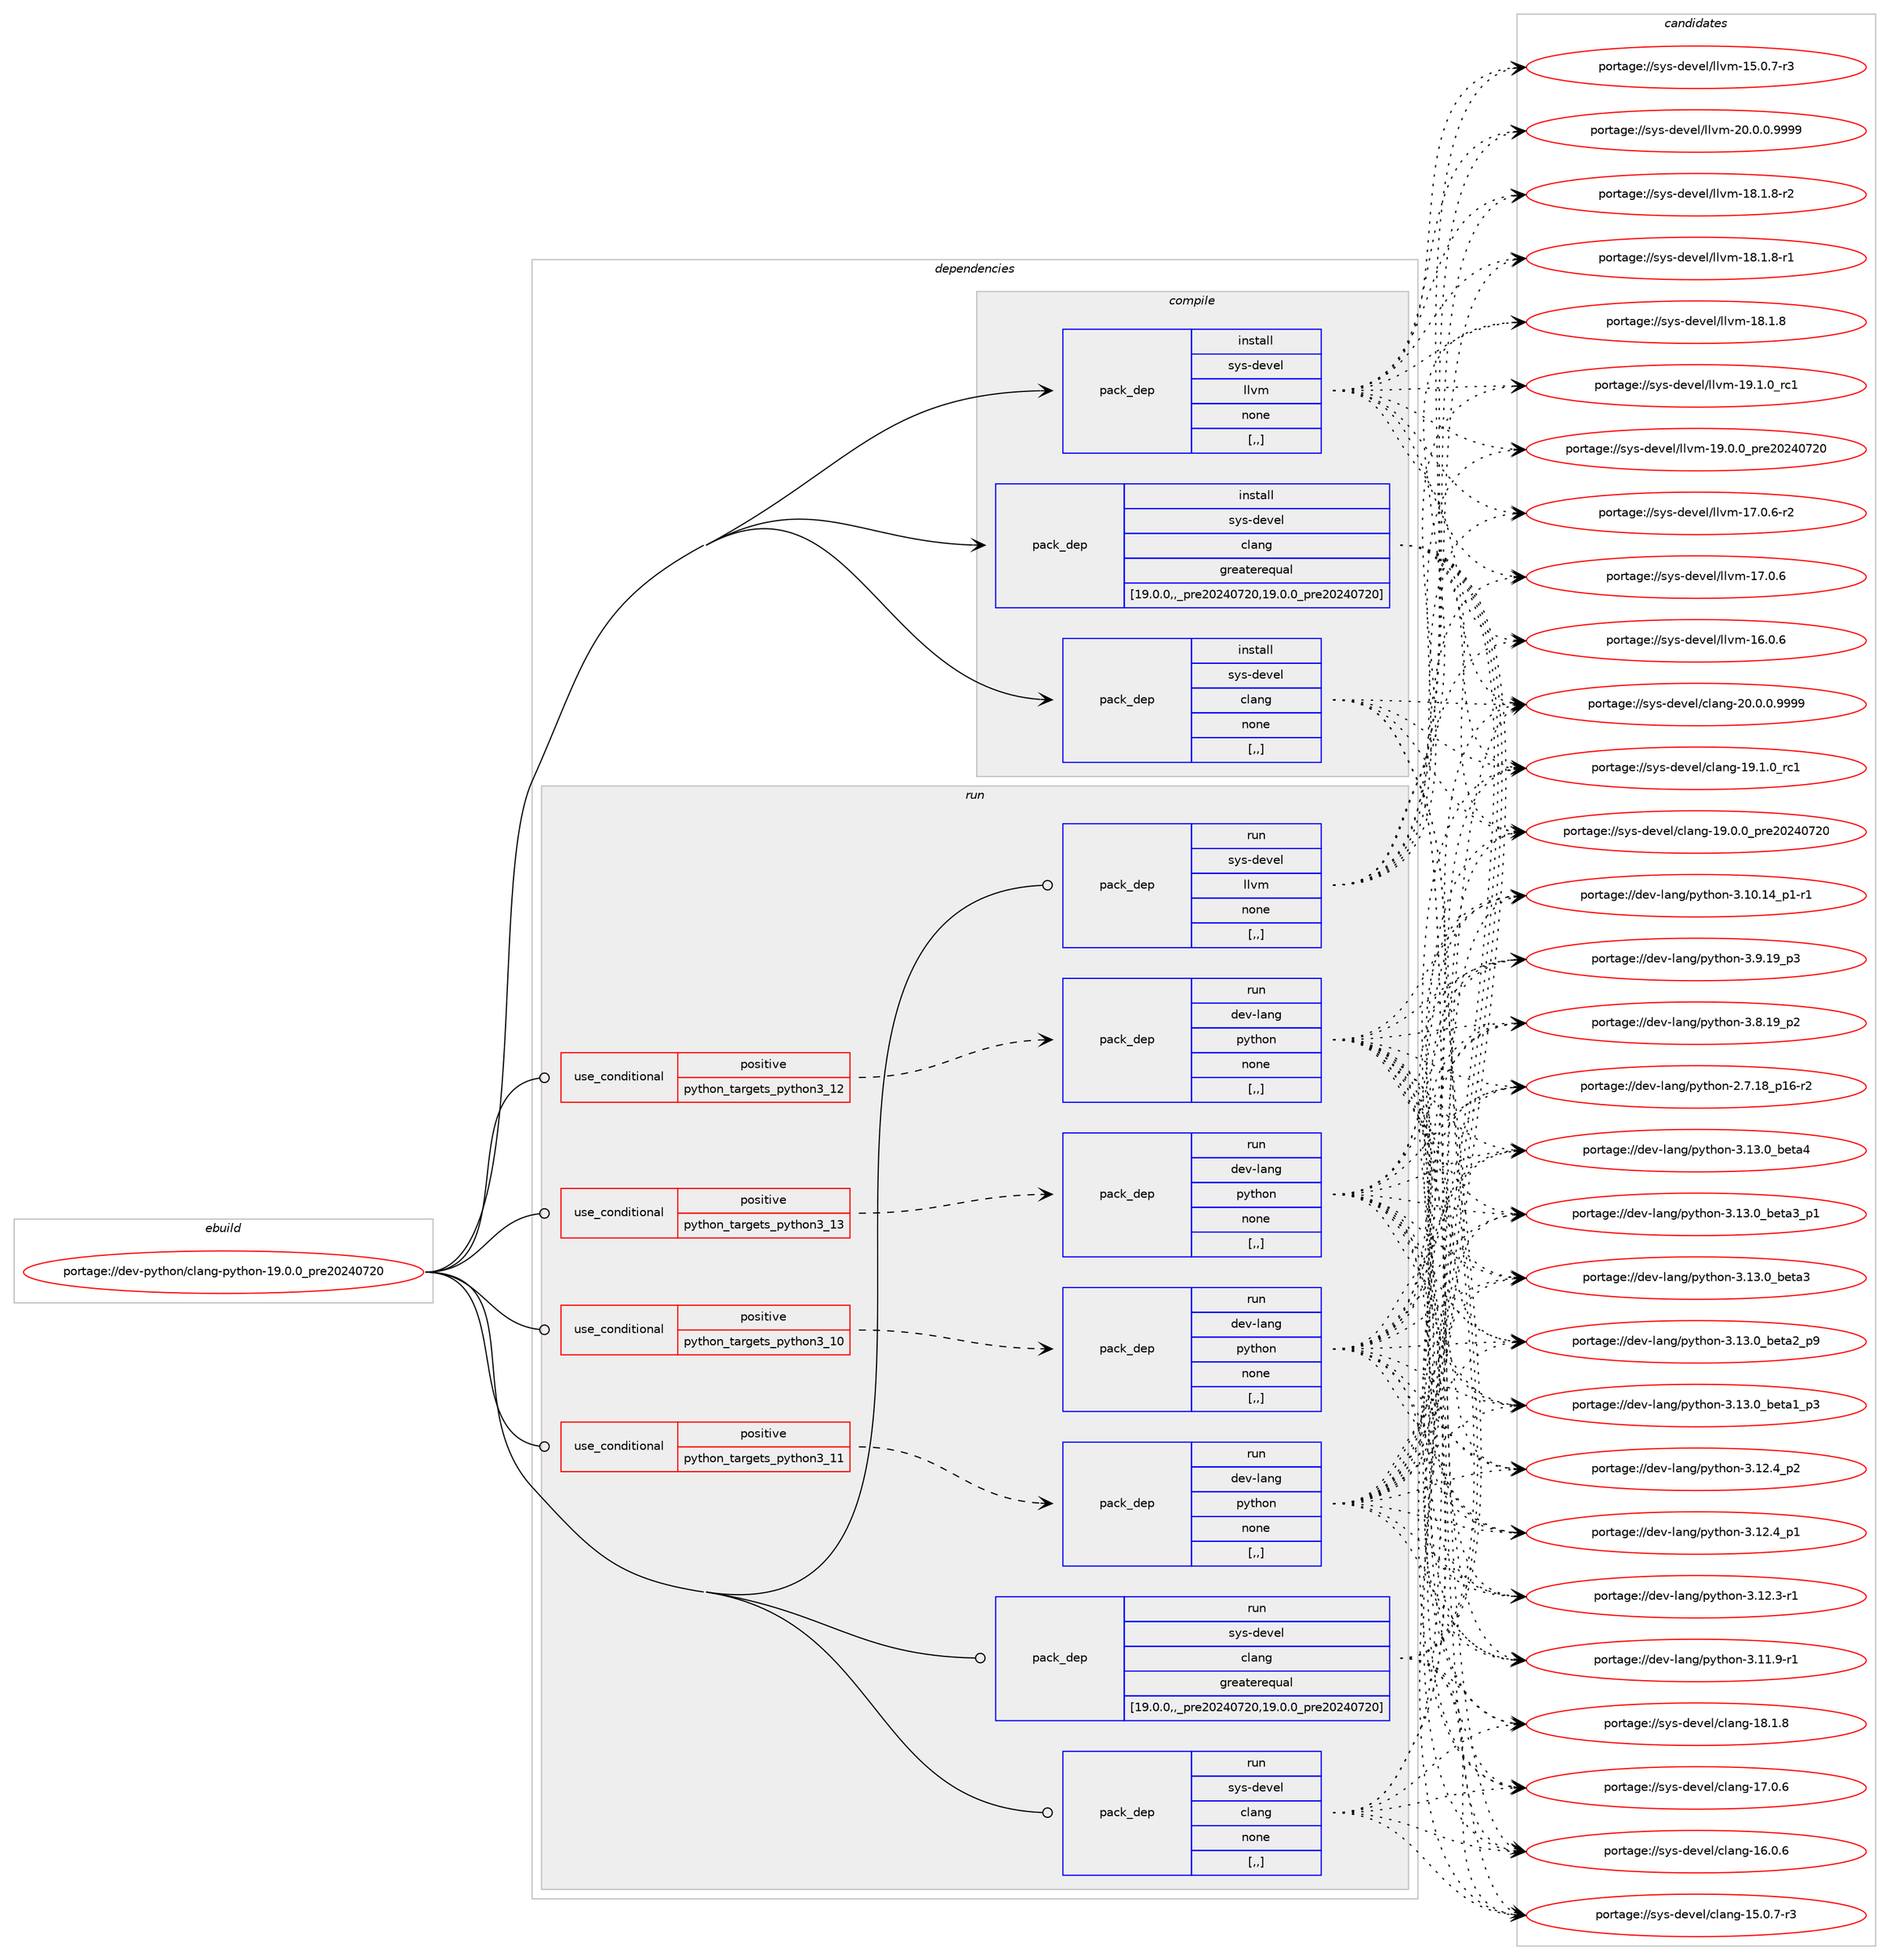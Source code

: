 digraph prolog {

# *************
# Graph options
# *************

newrank=true;
concentrate=true;
compound=true;
graph [rankdir=LR,fontname=Helvetica,fontsize=10,ranksep=1.5];#, ranksep=2.5, nodesep=0.2];
edge  [arrowhead=vee];
node  [fontname=Helvetica,fontsize=10];

# **********
# The ebuild
# **********

subgraph cluster_leftcol {
color=gray;
label=<<i>ebuild</i>>;
id [label="portage://dev-python/clang-python-19.0.0_pre20240720", color=red, width=4, href="../dev-python/clang-python-19.0.0_pre20240720.svg"];
}

# ****************
# The dependencies
# ****************

subgraph cluster_midcol {
color=gray;
label=<<i>dependencies</i>>;
subgraph cluster_compile {
fillcolor="#eeeeee";
style=filled;
label=<<i>compile</i>>;
subgraph pack111081 {
dependency144123 [label=<<TABLE BORDER="0" CELLBORDER="1" CELLSPACING="0" CELLPADDING="4" WIDTH="220"><TR><TD ROWSPAN="6" CELLPADDING="30">pack_dep</TD></TR><TR><TD WIDTH="110">install</TD></TR><TR><TD>sys-devel</TD></TR><TR><TD>clang</TD></TR><TR><TD>greaterequal</TD></TR><TR><TD>[19.0.0,,_pre20240720,19.0.0_pre20240720]</TD></TR></TABLE>>, shape=none, color=blue];
}
id:e -> dependency144123:w [weight=20,style="solid",arrowhead="vee"];
subgraph pack111082 {
dependency144124 [label=<<TABLE BORDER="0" CELLBORDER="1" CELLSPACING="0" CELLPADDING="4" WIDTH="220"><TR><TD ROWSPAN="6" CELLPADDING="30">pack_dep</TD></TR><TR><TD WIDTH="110">install</TD></TR><TR><TD>sys-devel</TD></TR><TR><TD>clang</TD></TR><TR><TD>none</TD></TR><TR><TD>[,,]</TD></TR></TABLE>>, shape=none, color=blue];
}
id:e -> dependency144124:w [weight=20,style="solid",arrowhead="vee"];
subgraph pack111083 {
dependency144125 [label=<<TABLE BORDER="0" CELLBORDER="1" CELLSPACING="0" CELLPADDING="4" WIDTH="220"><TR><TD ROWSPAN="6" CELLPADDING="30">pack_dep</TD></TR><TR><TD WIDTH="110">install</TD></TR><TR><TD>sys-devel</TD></TR><TR><TD>llvm</TD></TR><TR><TD>none</TD></TR><TR><TD>[,,]</TD></TR></TABLE>>, shape=none, color=blue];
}
id:e -> dependency144125:w [weight=20,style="solid",arrowhead="vee"];
}
subgraph cluster_compileandrun {
fillcolor="#eeeeee";
style=filled;
label=<<i>compile and run</i>>;
}
subgraph cluster_run {
fillcolor="#eeeeee";
style=filled;
label=<<i>run</i>>;
subgraph cond31794 {
dependency144126 [label=<<TABLE BORDER="0" CELLBORDER="1" CELLSPACING="0" CELLPADDING="4"><TR><TD ROWSPAN="3" CELLPADDING="10">use_conditional</TD></TR><TR><TD>positive</TD></TR><TR><TD>python_targets_python3_10</TD></TR></TABLE>>, shape=none, color=red];
subgraph pack111084 {
dependency144127 [label=<<TABLE BORDER="0" CELLBORDER="1" CELLSPACING="0" CELLPADDING="4" WIDTH="220"><TR><TD ROWSPAN="6" CELLPADDING="30">pack_dep</TD></TR><TR><TD WIDTH="110">run</TD></TR><TR><TD>dev-lang</TD></TR><TR><TD>python</TD></TR><TR><TD>none</TD></TR><TR><TD>[,,]</TD></TR></TABLE>>, shape=none, color=blue];
}
dependency144126:e -> dependency144127:w [weight=20,style="dashed",arrowhead="vee"];
}
id:e -> dependency144126:w [weight=20,style="solid",arrowhead="odot"];
subgraph cond31795 {
dependency144128 [label=<<TABLE BORDER="0" CELLBORDER="1" CELLSPACING="0" CELLPADDING="4"><TR><TD ROWSPAN="3" CELLPADDING="10">use_conditional</TD></TR><TR><TD>positive</TD></TR><TR><TD>python_targets_python3_11</TD></TR></TABLE>>, shape=none, color=red];
subgraph pack111085 {
dependency144129 [label=<<TABLE BORDER="0" CELLBORDER="1" CELLSPACING="0" CELLPADDING="4" WIDTH="220"><TR><TD ROWSPAN="6" CELLPADDING="30">pack_dep</TD></TR><TR><TD WIDTH="110">run</TD></TR><TR><TD>dev-lang</TD></TR><TR><TD>python</TD></TR><TR><TD>none</TD></TR><TR><TD>[,,]</TD></TR></TABLE>>, shape=none, color=blue];
}
dependency144128:e -> dependency144129:w [weight=20,style="dashed",arrowhead="vee"];
}
id:e -> dependency144128:w [weight=20,style="solid",arrowhead="odot"];
subgraph cond31796 {
dependency144130 [label=<<TABLE BORDER="0" CELLBORDER="1" CELLSPACING="0" CELLPADDING="4"><TR><TD ROWSPAN="3" CELLPADDING="10">use_conditional</TD></TR><TR><TD>positive</TD></TR><TR><TD>python_targets_python3_12</TD></TR></TABLE>>, shape=none, color=red];
subgraph pack111086 {
dependency144131 [label=<<TABLE BORDER="0" CELLBORDER="1" CELLSPACING="0" CELLPADDING="4" WIDTH="220"><TR><TD ROWSPAN="6" CELLPADDING="30">pack_dep</TD></TR><TR><TD WIDTH="110">run</TD></TR><TR><TD>dev-lang</TD></TR><TR><TD>python</TD></TR><TR><TD>none</TD></TR><TR><TD>[,,]</TD></TR></TABLE>>, shape=none, color=blue];
}
dependency144130:e -> dependency144131:w [weight=20,style="dashed",arrowhead="vee"];
}
id:e -> dependency144130:w [weight=20,style="solid",arrowhead="odot"];
subgraph cond31797 {
dependency144132 [label=<<TABLE BORDER="0" CELLBORDER="1" CELLSPACING="0" CELLPADDING="4"><TR><TD ROWSPAN="3" CELLPADDING="10">use_conditional</TD></TR><TR><TD>positive</TD></TR><TR><TD>python_targets_python3_13</TD></TR></TABLE>>, shape=none, color=red];
subgraph pack111087 {
dependency144133 [label=<<TABLE BORDER="0" CELLBORDER="1" CELLSPACING="0" CELLPADDING="4" WIDTH="220"><TR><TD ROWSPAN="6" CELLPADDING="30">pack_dep</TD></TR><TR><TD WIDTH="110">run</TD></TR><TR><TD>dev-lang</TD></TR><TR><TD>python</TD></TR><TR><TD>none</TD></TR><TR><TD>[,,]</TD></TR></TABLE>>, shape=none, color=blue];
}
dependency144132:e -> dependency144133:w [weight=20,style="dashed",arrowhead="vee"];
}
id:e -> dependency144132:w [weight=20,style="solid",arrowhead="odot"];
subgraph pack111088 {
dependency144134 [label=<<TABLE BORDER="0" CELLBORDER="1" CELLSPACING="0" CELLPADDING="4" WIDTH="220"><TR><TD ROWSPAN="6" CELLPADDING="30">pack_dep</TD></TR><TR><TD WIDTH="110">run</TD></TR><TR><TD>sys-devel</TD></TR><TR><TD>clang</TD></TR><TR><TD>greaterequal</TD></TR><TR><TD>[19.0.0,,_pre20240720,19.0.0_pre20240720]</TD></TR></TABLE>>, shape=none, color=blue];
}
id:e -> dependency144134:w [weight=20,style="solid",arrowhead="odot"];
subgraph pack111089 {
dependency144135 [label=<<TABLE BORDER="0" CELLBORDER="1" CELLSPACING="0" CELLPADDING="4" WIDTH="220"><TR><TD ROWSPAN="6" CELLPADDING="30">pack_dep</TD></TR><TR><TD WIDTH="110">run</TD></TR><TR><TD>sys-devel</TD></TR><TR><TD>clang</TD></TR><TR><TD>none</TD></TR><TR><TD>[,,]</TD></TR></TABLE>>, shape=none, color=blue];
}
id:e -> dependency144135:w [weight=20,style="solid",arrowhead="odot"];
subgraph pack111090 {
dependency144136 [label=<<TABLE BORDER="0" CELLBORDER="1" CELLSPACING="0" CELLPADDING="4" WIDTH="220"><TR><TD ROWSPAN="6" CELLPADDING="30">pack_dep</TD></TR><TR><TD WIDTH="110">run</TD></TR><TR><TD>sys-devel</TD></TR><TR><TD>llvm</TD></TR><TR><TD>none</TD></TR><TR><TD>[,,]</TD></TR></TABLE>>, shape=none, color=blue];
}
id:e -> dependency144136:w [weight=20,style="solid",arrowhead="odot"];
}
}

# **************
# The candidates
# **************

subgraph cluster_choices {
rank=same;
color=gray;
label=<<i>candidates</i>>;

subgraph choice111081 {
color=black;
nodesep=1;
choice11512111545100101118101108479910897110103455048464846484657575757 [label="portage://sys-devel/clang-20.0.0.9999", color=red, width=4,href="../sys-devel/clang-20.0.0.9999.svg"];
choice1151211154510010111810110847991089711010345495746494648951149949 [label="portage://sys-devel/clang-19.1.0_rc1", color=red, width=4,href="../sys-devel/clang-19.1.0_rc1.svg"];
choice1151211154510010111810110847991089711010345495746484648951121141015048505248555048 [label="portage://sys-devel/clang-19.0.0_pre20240720", color=red, width=4,href="../sys-devel/clang-19.0.0_pre20240720.svg"];
choice1151211154510010111810110847991089711010345495646494656 [label="portage://sys-devel/clang-18.1.8", color=red, width=4,href="../sys-devel/clang-18.1.8.svg"];
choice1151211154510010111810110847991089711010345495546484654 [label="portage://sys-devel/clang-17.0.6", color=red, width=4,href="../sys-devel/clang-17.0.6.svg"];
choice1151211154510010111810110847991089711010345495446484654 [label="portage://sys-devel/clang-16.0.6", color=red, width=4,href="../sys-devel/clang-16.0.6.svg"];
choice11512111545100101118101108479910897110103454953464846554511451 [label="portage://sys-devel/clang-15.0.7-r3", color=red, width=4,href="../sys-devel/clang-15.0.7-r3.svg"];
dependency144123:e -> choice11512111545100101118101108479910897110103455048464846484657575757:w [style=dotted,weight="100"];
dependency144123:e -> choice1151211154510010111810110847991089711010345495746494648951149949:w [style=dotted,weight="100"];
dependency144123:e -> choice1151211154510010111810110847991089711010345495746484648951121141015048505248555048:w [style=dotted,weight="100"];
dependency144123:e -> choice1151211154510010111810110847991089711010345495646494656:w [style=dotted,weight="100"];
dependency144123:e -> choice1151211154510010111810110847991089711010345495546484654:w [style=dotted,weight="100"];
dependency144123:e -> choice1151211154510010111810110847991089711010345495446484654:w [style=dotted,weight="100"];
dependency144123:e -> choice11512111545100101118101108479910897110103454953464846554511451:w [style=dotted,weight="100"];
}
subgraph choice111082 {
color=black;
nodesep=1;
choice11512111545100101118101108479910897110103455048464846484657575757 [label="portage://sys-devel/clang-20.0.0.9999", color=red, width=4,href="../sys-devel/clang-20.0.0.9999.svg"];
choice1151211154510010111810110847991089711010345495746494648951149949 [label="portage://sys-devel/clang-19.1.0_rc1", color=red, width=4,href="../sys-devel/clang-19.1.0_rc1.svg"];
choice1151211154510010111810110847991089711010345495746484648951121141015048505248555048 [label="portage://sys-devel/clang-19.0.0_pre20240720", color=red, width=4,href="../sys-devel/clang-19.0.0_pre20240720.svg"];
choice1151211154510010111810110847991089711010345495646494656 [label="portage://sys-devel/clang-18.1.8", color=red, width=4,href="../sys-devel/clang-18.1.8.svg"];
choice1151211154510010111810110847991089711010345495546484654 [label="portage://sys-devel/clang-17.0.6", color=red, width=4,href="../sys-devel/clang-17.0.6.svg"];
choice1151211154510010111810110847991089711010345495446484654 [label="portage://sys-devel/clang-16.0.6", color=red, width=4,href="../sys-devel/clang-16.0.6.svg"];
choice11512111545100101118101108479910897110103454953464846554511451 [label="portage://sys-devel/clang-15.0.7-r3", color=red, width=4,href="../sys-devel/clang-15.0.7-r3.svg"];
dependency144124:e -> choice11512111545100101118101108479910897110103455048464846484657575757:w [style=dotted,weight="100"];
dependency144124:e -> choice1151211154510010111810110847991089711010345495746494648951149949:w [style=dotted,weight="100"];
dependency144124:e -> choice1151211154510010111810110847991089711010345495746484648951121141015048505248555048:w [style=dotted,weight="100"];
dependency144124:e -> choice1151211154510010111810110847991089711010345495646494656:w [style=dotted,weight="100"];
dependency144124:e -> choice1151211154510010111810110847991089711010345495546484654:w [style=dotted,weight="100"];
dependency144124:e -> choice1151211154510010111810110847991089711010345495446484654:w [style=dotted,weight="100"];
dependency144124:e -> choice11512111545100101118101108479910897110103454953464846554511451:w [style=dotted,weight="100"];
}
subgraph choice111083 {
color=black;
nodesep=1;
choice1151211154510010111810110847108108118109455048464846484657575757 [label="portage://sys-devel/llvm-20.0.0.9999", color=red, width=4,href="../sys-devel/llvm-20.0.0.9999.svg"];
choice115121115451001011181011084710810811810945495746494648951149949 [label="portage://sys-devel/llvm-19.1.0_rc1", color=red, width=4,href="../sys-devel/llvm-19.1.0_rc1.svg"];
choice115121115451001011181011084710810811810945495746484648951121141015048505248555048 [label="portage://sys-devel/llvm-19.0.0_pre20240720", color=red, width=4,href="../sys-devel/llvm-19.0.0_pre20240720.svg"];
choice1151211154510010111810110847108108118109454956464946564511450 [label="portage://sys-devel/llvm-18.1.8-r2", color=red, width=4,href="../sys-devel/llvm-18.1.8-r2.svg"];
choice1151211154510010111810110847108108118109454956464946564511449 [label="portage://sys-devel/llvm-18.1.8-r1", color=red, width=4,href="../sys-devel/llvm-18.1.8-r1.svg"];
choice115121115451001011181011084710810811810945495646494656 [label="portage://sys-devel/llvm-18.1.8", color=red, width=4,href="../sys-devel/llvm-18.1.8.svg"];
choice1151211154510010111810110847108108118109454955464846544511450 [label="portage://sys-devel/llvm-17.0.6-r2", color=red, width=4,href="../sys-devel/llvm-17.0.6-r2.svg"];
choice115121115451001011181011084710810811810945495546484654 [label="portage://sys-devel/llvm-17.0.6", color=red, width=4,href="../sys-devel/llvm-17.0.6.svg"];
choice115121115451001011181011084710810811810945495446484654 [label="portage://sys-devel/llvm-16.0.6", color=red, width=4,href="../sys-devel/llvm-16.0.6.svg"];
choice1151211154510010111810110847108108118109454953464846554511451 [label="portage://sys-devel/llvm-15.0.7-r3", color=red, width=4,href="../sys-devel/llvm-15.0.7-r3.svg"];
dependency144125:e -> choice1151211154510010111810110847108108118109455048464846484657575757:w [style=dotted,weight="100"];
dependency144125:e -> choice115121115451001011181011084710810811810945495746494648951149949:w [style=dotted,weight="100"];
dependency144125:e -> choice115121115451001011181011084710810811810945495746484648951121141015048505248555048:w [style=dotted,weight="100"];
dependency144125:e -> choice1151211154510010111810110847108108118109454956464946564511450:w [style=dotted,weight="100"];
dependency144125:e -> choice1151211154510010111810110847108108118109454956464946564511449:w [style=dotted,weight="100"];
dependency144125:e -> choice115121115451001011181011084710810811810945495646494656:w [style=dotted,weight="100"];
dependency144125:e -> choice1151211154510010111810110847108108118109454955464846544511450:w [style=dotted,weight="100"];
dependency144125:e -> choice115121115451001011181011084710810811810945495546484654:w [style=dotted,weight="100"];
dependency144125:e -> choice115121115451001011181011084710810811810945495446484654:w [style=dotted,weight="100"];
dependency144125:e -> choice1151211154510010111810110847108108118109454953464846554511451:w [style=dotted,weight="100"];
}
subgraph choice111084 {
color=black;
nodesep=1;
choice1001011184510897110103471121211161041111104551464951464895981011169752 [label="portage://dev-lang/python-3.13.0_beta4", color=red, width=4,href="../dev-lang/python-3.13.0_beta4.svg"];
choice10010111845108971101034711212111610411111045514649514648959810111697519511249 [label="portage://dev-lang/python-3.13.0_beta3_p1", color=red, width=4,href="../dev-lang/python-3.13.0_beta3_p1.svg"];
choice1001011184510897110103471121211161041111104551464951464895981011169751 [label="portage://dev-lang/python-3.13.0_beta3", color=red, width=4,href="../dev-lang/python-3.13.0_beta3.svg"];
choice10010111845108971101034711212111610411111045514649514648959810111697509511257 [label="portage://dev-lang/python-3.13.0_beta2_p9", color=red, width=4,href="../dev-lang/python-3.13.0_beta2_p9.svg"];
choice10010111845108971101034711212111610411111045514649514648959810111697499511251 [label="portage://dev-lang/python-3.13.0_beta1_p3", color=red, width=4,href="../dev-lang/python-3.13.0_beta1_p3.svg"];
choice100101118451089711010347112121116104111110455146495046529511250 [label="portage://dev-lang/python-3.12.4_p2", color=red, width=4,href="../dev-lang/python-3.12.4_p2.svg"];
choice100101118451089711010347112121116104111110455146495046529511249 [label="portage://dev-lang/python-3.12.4_p1", color=red, width=4,href="../dev-lang/python-3.12.4_p1.svg"];
choice100101118451089711010347112121116104111110455146495046514511449 [label="portage://dev-lang/python-3.12.3-r1", color=red, width=4,href="../dev-lang/python-3.12.3-r1.svg"];
choice100101118451089711010347112121116104111110455146494946574511449 [label="portage://dev-lang/python-3.11.9-r1", color=red, width=4,href="../dev-lang/python-3.11.9-r1.svg"];
choice100101118451089711010347112121116104111110455146494846495295112494511449 [label="portage://dev-lang/python-3.10.14_p1-r1", color=red, width=4,href="../dev-lang/python-3.10.14_p1-r1.svg"];
choice100101118451089711010347112121116104111110455146574649579511251 [label="portage://dev-lang/python-3.9.19_p3", color=red, width=4,href="../dev-lang/python-3.9.19_p3.svg"];
choice100101118451089711010347112121116104111110455146564649579511250 [label="portage://dev-lang/python-3.8.19_p2", color=red, width=4,href="../dev-lang/python-3.8.19_p2.svg"];
choice100101118451089711010347112121116104111110455046554649569511249544511450 [label="portage://dev-lang/python-2.7.18_p16-r2", color=red, width=4,href="../dev-lang/python-2.7.18_p16-r2.svg"];
dependency144127:e -> choice1001011184510897110103471121211161041111104551464951464895981011169752:w [style=dotted,weight="100"];
dependency144127:e -> choice10010111845108971101034711212111610411111045514649514648959810111697519511249:w [style=dotted,weight="100"];
dependency144127:e -> choice1001011184510897110103471121211161041111104551464951464895981011169751:w [style=dotted,weight="100"];
dependency144127:e -> choice10010111845108971101034711212111610411111045514649514648959810111697509511257:w [style=dotted,weight="100"];
dependency144127:e -> choice10010111845108971101034711212111610411111045514649514648959810111697499511251:w [style=dotted,weight="100"];
dependency144127:e -> choice100101118451089711010347112121116104111110455146495046529511250:w [style=dotted,weight="100"];
dependency144127:e -> choice100101118451089711010347112121116104111110455146495046529511249:w [style=dotted,weight="100"];
dependency144127:e -> choice100101118451089711010347112121116104111110455146495046514511449:w [style=dotted,weight="100"];
dependency144127:e -> choice100101118451089711010347112121116104111110455146494946574511449:w [style=dotted,weight="100"];
dependency144127:e -> choice100101118451089711010347112121116104111110455146494846495295112494511449:w [style=dotted,weight="100"];
dependency144127:e -> choice100101118451089711010347112121116104111110455146574649579511251:w [style=dotted,weight="100"];
dependency144127:e -> choice100101118451089711010347112121116104111110455146564649579511250:w [style=dotted,weight="100"];
dependency144127:e -> choice100101118451089711010347112121116104111110455046554649569511249544511450:w [style=dotted,weight="100"];
}
subgraph choice111085 {
color=black;
nodesep=1;
choice1001011184510897110103471121211161041111104551464951464895981011169752 [label="portage://dev-lang/python-3.13.0_beta4", color=red, width=4,href="../dev-lang/python-3.13.0_beta4.svg"];
choice10010111845108971101034711212111610411111045514649514648959810111697519511249 [label="portage://dev-lang/python-3.13.0_beta3_p1", color=red, width=4,href="../dev-lang/python-3.13.0_beta3_p1.svg"];
choice1001011184510897110103471121211161041111104551464951464895981011169751 [label="portage://dev-lang/python-3.13.0_beta3", color=red, width=4,href="../dev-lang/python-3.13.0_beta3.svg"];
choice10010111845108971101034711212111610411111045514649514648959810111697509511257 [label="portage://dev-lang/python-3.13.0_beta2_p9", color=red, width=4,href="../dev-lang/python-3.13.0_beta2_p9.svg"];
choice10010111845108971101034711212111610411111045514649514648959810111697499511251 [label="portage://dev-lang/python-3.13.0_beta1_p3", color=red, width=4,href="../dev-lang/python-3.13.0_beta1_p3.svg"];
choice100101118451089711010347112121116104111110455146495046529511250 [label="portage://dev-lang/python-3.12.4_p2", color=red, width=4,href="../dev-lang/python-3.12.4_p2.svg"];
choice100101118451089711010347112121116104111110455146495046529511249 [label="portage://dev-lang/python-3.12.4_p1", color=red, width=4,href="../dev-lang/python-3.12.4_p1.svg"];
choice100101118451089711010347112121116104111110455146495046514511449 [label="portage://dev-lang/python-3.12.3-r1", color=red, width=4,href="../dev-lang/python-3.12.3-r1.svg"];
choice100101118451089711010347112121116104111110455146494946574511449 [label="portage://dev-lang/python-3.11.9-r1", color=red, width=4,href="../dev-lang/python-3.11.9-r1.svg"];
choice100101118451089711010347112121116104111110455146494846495295112494511449 [label="portage://dev-lang/python-3.10.14_p1-r1", color=red, width=4,href="../dev-lang/python-3.10.14_p1-r1.svg"];
choice100101118451089711010347112121116104111110455146574649579511251 [label="portage://dev-lang/python-3.9.19_p3", color=red, width=4,href="../dev-lang/python-3.9.19_p3.svg"];
choice100101118451089711010347112121116104111110455146564649579511250 [label="portage://dev-lang/python-3.8.19_p2", color=red, width=4,href="../dev-lang/python-3.8.19_p2.svg"];
choice100101118451089711010347112121116104111110455046554649569511249544511450 [label="portage://dev-lang/python-2.7.18_p16-r2", color=red, width=4,href="../dev-lang/python-2.7.18_p16-r2.svg"];
dependency144129:e -> choice1001011184510897110103471121211161041111104551464951464895981011169752:w [style=dotted,weight="100"];
dependency144129:e -> choice10010111845108971101034711212111610411111045514649514648959810111697519511249:w [style=dotted,weight="100"];
dependency144129:e -> choice1001011184510897110103471121211161041111104551464951464895981011169751:w [style=dotted,weight="100"];
dependency144129:e -> choice10010111845108971101034711212111610411111045514649514648959810111697509511257:w [style=dotted,weight="100"];
dependency144129:e -> choice10010111845108971101034711212111610411111045514649514648959810111697499511251:w [style=dotted,weight="100"];
dependency144129:e -> choice100101118451089711010347112121116104111110455146495046529511250:w [style=dotted,weight="100"];
dependency144129:e -> choice100101118451089711010347112121116104111110455146495046529511249:w [style=dotted,weight="100"];
dependency144129:e -> choice100101118451089711010347112121116104111110455146495046514511449:w [style=dotted,weight="100"];
dependency144129:e -> choice100101118451089711010347112121116104111110455146494946574511449:w [style=dotted,weight="100"];
dependency144129:e -> choice100101118451089711010347112121116104111110455146494846495295112494511449:w [style=dotted,weight="100"];
dependency144129:e -> choice100101118451089711010347112121116104111110455146574649579511251:w [style=dotted,weight="100"];
dependency144129:e -> choice100101118451089711010347112121116104111110455146564649579511250:w [style=dotted,weight="100"];
dependency144129:e -> choice100101118451089711010347112121116104111110455046554649569511249544511450:w [style=dotted,weight="100"];
}
subgraph choice111086 {
color=black;
nodesep=1;
choice1001011184510897110103471121211161041111104551464951464895981011169752 [label="portage://dev-lang/python-3.13.0_beta4", color=red, width=4,href="../dev-lang/python-3.13.0_beta4.svg"];
choice10010111845108971101034711212111610411111045514649514648959810111697519511249 [label="portage://dev-lang/python-3.13.0_beta3_p1", color=red, width=4,href="../dev-lang/python-3.13.0_beta3_p1.svg"];
choice1001011184510897110103471121211161041111104551464951464895981011169751 [label="portage://dev-lang/python-3.13.0_beta3", color=red, width=4,href="../dev-lang/python-3.13.0_beta3.svg"];
choice10010111845108971101034711212111610411111045514649514648959810111697509511257 [label="portage://dev-lang/python-3.13.0_beta2_p9", color=red, width=4,href="../dev-lang/python-3.13.0_beta2_p9.svg"];
choice10010111845108971101034711212111610411111045514649514648959810111697499511251 [label="portage://dev-lang/python-3.13.0_beta1_p3", color=red, width=4,href="../dev-lang/python-3.13.0_beta1_p3.svg"];
choice100101118451089711010347112121116104111110455146495046529511250 [label="portage://dev-lang/python-3.12.4_p2", color=red, width=4,href="../dev-lang/python-3.12.4_p2.svg"];
choice100101118451089711010347112121116104111110455146495046529511249 [label="portage://dev-lang/python-3.12.4_p1", color=red, width=4,href="../dev-lang/python-3.12.4_p1.svg"];
choice100101118451089711010347112121116104111110455146495046514511449 [label="portage://dev-lang/python-3.12.3-r1", color=red, width=4,href="../dev-lang/python-3.12.3-r1.svg"];
choice100101118451089711010347112121116104111110455146494946574511449 [label="portage://dev-lang/python-3.11.9-r1", color=red, width=4,href="../dev-lang/python-3.11.9-r1.svg"];
choice100101118451089711010347112121116104111110455146494846495295112494511449 [label="portage://dev-lang/python-3.10.14_p1-r1", color=red, width=4,href="../dev-lang/python-3.10.14_p1-r1.svg"];
choice100101118451089711010347112121116104111110455146574649579511251 [label="portage://dev-lang/python-3.9.19_p3", color=red, width=4,href="../dev-lang/python-3.9.19_p3.svg"];
choice100101118451089711010347112121116104111110455146564649579511250 [label="portage://dev-lang/python-3.8.19_p2", color=red, width=4,href="../dev-lang/python-3.8.19_p2.svg"];
choice100101118451089711010347112121116104111110455046554649569511249544511450 [label="portage://dev-lang/python-2.7.18_p16-r2", color=red, width=4,href="../dev-lang/python-2.7.18_p16-r2.svg"];
dependency144131:e -> choice1001011184510897110103471121211161041111104551464951464895981011169752:w [style=dotted,weight="100"];
dependency144131:e -> choice10010111845108971101034711212111610411111045514649514648959810111697519511249:w [style=dotted,weight="100"];
dependency144131:e -> choice1001011184510897110103471121211161041111104551464951464895981011169751:w [style=dotted,weight="100"];
dependency144131:e -> choice10010111845108971101034711212111610411111045514649514648959810111697509511257:w [style=dotted,weight="100"];
dependency144131:e -> choice10010111845108971101034711212111610411111045514649514648959810111697499511251:w [style=dotted,weight="100"];
dependency144131:e -> choice100101118451089711010347112121116104111110455146495046529511250:w [style=dotted,weight="100"];
dependency144131:e -> choice100101118451089711010347112121116104111110455146495046529511249:w [style=dotted,weight="100"];
dependency144131:e -> choice100101118451089711010347112121116104111110455146495046514511449:w [style=dotted,weight="100"];
dependency144131:e -> choice100101118451089711010347112121116104111110455146494946574511449:w [style=dotted,weight="100"];
dependency144131:e -> choice100101118451089711010347112121116104111110455146494846495295112494511449:w [style=dotted,weight="100"];
dependency144131:e -> choice100101118451089711010347112121116104111110455146574649579511251:w [style=dotted,weight="100"];
dependency144131:e -> choice100101118451089711010347112121116104111110455146564649579511250:w [style=dotted,weight="100"];
dependency144131:e -> choice100101118451089711010347112121116104111110455046554649569511249544511450:w [style=dotted,weight="100"];
}
subgraph choice111087 {
color=black;
nodesep=1;
choice1001011184510897110103471121211161041111104551464951464895981011169752 [label="portage://dev-lang/python-3.13.0_beta4", color=red, width=4,href="../dev-lang/python-3.13.0_beta4.svg"];
choice10010111845108971101034711212111610411111045514649514648959810111697519511249 [label="portage://dev-lang/python-3.13.0_beta3_p1", color=red, width=4,href="../dev-lang/python-3.13.0_beta3_p1.svg"];
choice1001011184510897110103471121211161041111104551464951464895981011169751 [label="portage://dev-lang/python-3.13.0_beta3", color=red, width=4,href="../dev-lang/python-3.13.0_beta3.svg"];
choice10010111845108971101034711212111610411111045514649514648959810111697509511257 [label="portage://dev-lang/python-3.13.0_beta2_p9", color=red, width=4,href="../dev-lang/python-3.13.0_beta2_p9.svg"];
choice10010111845108971101034711212111610411111045514649514648959810111697499511251 [label="portage://dev-lang/python-3.13.0_beta1_p3", color=red, width=4,href="../dev-lang/python-3.13.0_beta1_p3.svg"];
choice100101118451089711010347112121116104111110455146495046529511250 [label="portage://dev-lang/python-3.12.4_p2", color=red, width=4,href="../dev-lang/python-3.12.4_p2.svg"];
choice100101118451089711010347112121116104111110455146495046529511249 [label="portage://dev-lang/python-3.12.4_p1", color=red, width=4,href="../dev-lang/python-3.12.4_p1.svg"];
choice100101118451089711010347112121116104111110455146495046514511449 [label="portage://dev-lang/python-3.12.3-r1", color=red, width=4,href="../dev-lang/python-3.12.3-r1.svg"];
choice100101118451089711010347112121116104111110455146494946574511449 [label="portage://dev-lang/python-3.11.9-r1", color=red, width=4,href="../dev-lang/python-3.11.9-r1.svg"];
choice100101118451089711010347112121116104111110455146494846495295112494511449 [label="portage://dev-lang/python-3.10.14_p1-r1", color=red, width=4,href="../dev-lang/python-3.10.14_p1-r1.svg"];
choice100101118451089711010347112121116104111110455146574649579511251 [label="portage://dev-lang/python-3.9.19_p3", color=red, width=4,href="../dev-lang/python-3.9.19_p3.svg"];
choice100101118451089711010347112121116104111110455146564649579511250 [label="portage://dev-lang/python-3.8.19_p2", color=red, width=4,href="../dev-lang/python-3.8.19_p2.svg"];
choice100101118451089711010347112121116104111110455046554649569511249544511450 [label="portage://dev-lang/python-2.7.18_p16-r2", color=red, width=4,href="../dev-lang/python-2.7.18_p16-r2.svg"];
dependency144133:e -> choice1001011184510897110103471121211161041111104551464951464895981011169752:w [style=dotted,weight="100"];
dependency144133:e -> choice10010111845108971101034711212111610411111045514649514648959810111697519511249:w [style=dotted,weight="100"];
dependency144133:e -> choice1001011184510897110103471121211161041111104551464951464895981011169751:w [style=dotted,weight="100"];
dependency144133:e -> choice10010111845108971101034711212111610411111045514649514648959810111697509511257:w [style=dotted,weight="100"];
dependency144133:e -> choice10010111845108971101034711212111610411111045514649514648959810111697499511251:w [style=dotted,weight="100"];
dependency144133:e -> choice100101118451089711010347112121116104111110455146495046529511250:w [style=dotted,weight="100"];
dependency144133:e -> choice100101118451089711010347112121116104111110455146495046529511249:w [style=dotted,weight="100"];
dependency144133:e -> choice100101118451089711010347112121116104111110455146495046514511449:w [style=dotted,weight="100"];
dependency144133:e -> choice100101118451089711010347112121116104111110455146494946574511449:w [style=dotted,weight="100"];
dependency144133:e -> choice100101118451089711010347112121116104111110455146494846495295112494511449:w [style=dotted,weight="100"];
dependency144133:e -> choice100101118451089711010347112121116104111110455146574649579511251:w [style=dotted,weight="100"];
dependency144133:e -> choice100101118451089711010347112121116104111110455146564649579511250:w [style=dotted,weight="100"];
dependency144133:e -> choice100101118451089711010347112121116104111110455046554649569511249544511450:w [style=dotted,weight="100"];
}
subgraph choice111088 {
color=black;
nodesep=1;
choice11512111545100101118101108479910897110103455048464846484657575757 [label="portage://sys-devel/clang-20.0.0.9999", color=red, width=4,href="../sys-devel/clang-20.0.0.9999.svg"];
choice1151211154510010111810110847991089711010345495746494648951149949 [label="portage://sys-devel/clang-19.1.0_rc1", color=red, width=4,href="../sys-devel/clang-19.1.0_rc1.svg"];
choice1151211154510010111810110847991089711010345495746484648951121141015048505248555048 [label="portage://sys-devel/clang-19.0.0_pre20240720", color=red, width=4,href="../sys-devel/clang-19.0.0_pre20240720.svg"];
choice1151211154510010111810110847991089711010345495646494656 [label="portage://sys-devel/clang-18.1.8", color=red, width=4,href="../sys-devel/clang-18.1.8.svg"];
choice1151211154510010111810110847991089711010345495546484654 [label="portage://sys-devel/clang-17.0.6", color=red, width=4,href="../sys-devel/clang-17.0.6.svg"];
choice1151211154510010111810110847991089711010345495446484654 [label="portage://sys-devel/clang-16.0.6", color=red, width=4,href="../sys-devel/clang-16.0.6.svg"];
choice11512111545100101118101108479910897110103454953464846554511451 [label="portage://sys-devel/clang-15.0.7-r3", color=red, width=4,href="../sys-devel/clang-15.0.7-r3.svg"];
dependency144134:e -> choice11512111545100101118101108479910897110103455048464846484657575757:w [style=dotted,weight="100"];
dependency144134:e -> choice1151211154510010111810110847991089711010345495746494648951149949:w [style=dotted,weight="100"];
dependency144134:e -> choice1151211154510010111810110847991089711010345495746484648951121141015048505248555048:w [style=dotted,weight="100"];
dependency144134:e -> choice1151211154510010111810110847991089711010345495646494656:w [style=dotted,weight="100"];
dependency144134:e -> choice1151211154510010111810110847991089711010345495546484654:w [style=dotted,weight="100"];
dependency144134:e -> choice1151211154510010111810110847991089711010345495446484654:w [style=dotted,weight="100"];
dependency144134:e -> choice11512111545100101118101108479910897110103454953464846554511451:w [style=dotted,weight="100"];
}
subgraph choice111089 {
color=black;
nodesep=1;
choice11512111545100101118101108479910897110103455048464846484657575757 [label="portage://sys-devel/clang-20.0.0.9999", color=red, width=4,href="../sys-devel/clang-20.0.0.9999.svg"];
choice1151211154510010111810110847991089711010345495746494648951149949 [label="portage://sys-devel/clang-19.1.0_rc1", color=red, width=4,href="../sys-devel/clang-19.1.0_rc1.svg"];
choice1151211154510010111810110847991089711010345495746484648951121141015048505248555048 [label="portage://sys-devel/clang-19.0.0_pre20240720", color=red, width=4,href="../sys-devel/clang-19.0.0_pre20240720.svg"];
choice1151211154510010111810110847991089711010345495646494656 [label="portage://sys-devel/clang-18.1.8", color=red, width=4,href="../sys-devel/clang-18.1.8.svg"];
choice1151211154510010111810110847991089711010345495546484654 [label="portage://sys-devel/clang-17.0.6", color=red, width=4,href="../sys-devel/clang-17.0.6.svg"];
choice1151211154510010111810110847991089711010345495446484654 [label="portage://sys-devel/clang-16.0.6", color=red, width=4,href="../sys-devel/clang-16.0.6.svg"];
choice11512111545100101118101108479910897110103454953464846554511451 [label="portage://sys-devel/clang-15.0.7-r3", color=red, width=4,href="../sys-devel/clang-15.0.7-r3.svg"];
dependency144135:e -> choice11512111545100101118101108479910897110103455048464846484657575757:w [style=dotted,weight="100"];
dependency144135:e -> choice1151211154510010111810110847991089711010345495746494648951149949:w [style=dotted,weight="100"];
dependency144135:e -> choice1151211154510010111810110847991089711010345495746484648951121141015048505248555048:w [style=dotted,weight="100"];
dependency144135:e -> choice1151211154510010111810110847991089711010345495646494656:w [style=dotted,weight="100"];
dependency144135:e -> choice1151211154510010111810110847991089711010345495546484654:w [style=dotted,weight="100"];
dependency144135:e -> choice1151211154510010111810110847991089711010345495446484654:w [style=dotted,weight="100"];
dependency144135:e -> choice11512111545100101118101108479910897110103454953464846554511451:w [style=dotted,weight="100"];
}
subgraph choice111090 {
color=black;
nodesep=1;
choice1151211154510010111810110847108108118109455048464846484657575757 [label="portage://sys-devel/llvm-20.0.0.9999", color=red, width=4,href="../sys-devel/llvm-20.0.0.9999.svg"];
choice115121115451001011181011084710810811810945495746494648951149949 [label="portage://sys-devel/llvm-19.1.0_rc1", color=red, width=4,href="../sys-devel/llvm-19.1.0_rc1.svg"];
choice115121115451001011181011084710810811810945495746484648951121141015048505248555048 [label="portage://sys-devel/llvm-19.0.0_pre20240720", color=red, width=4,href="../sys-devel/llvm-19.0.0_pre20240720.svg"];
choice1151211154510010111810110847108108118109454956464946564511450 [label="portage://sys-devel/llvm-18.1.8-r2", color=red, width=4,href="../sys-devel/llvm-18.1.8-r2.svg"];
choice1151211154510010111810110847108108118109454956464946564511449 [label="portage://sys-devel/llvm-18.1.8-r1", color=red, width=4,href="../sys-devel/llvm-18.1.8-r1.svg"];
choice115121115451001011181011084710810811810945495646494656 [label="portage://sys-devel/llvm-18.1.8", color=red, width=4,href="../sys-devel/llvm-18.1.8.svg"];
choice1151211154510010111810110847108108118109454955464846544511450 [label="portage://sys-devel/llvm-17.0.6-r2", color=red, width=4,href="../sys-devel/llvm-17.0.6-r2.svg"];
choice115121115451001011181011084710810811810945495546484654 [label="portage://sys-devel/llvm-17.0.6", color=red, width=4,href="../sys-devel/llvm-17.0.6.svg"];
choice115121115451001011181011084710810811810945495446484654 [label="portage://sys-devel/llvm-16.0.6", color=red, width=4,href="../sys-devel/llvm-16.0.6.svg"];
choice1151211154510010111810110847108108118109454953464846554511451 [label="portage://sys-devel/llvm-15.0.7-r3", color=red, width=4,href="../sys-devel/llvm-15.0.7-r3.svg"];
dependency144136:e -> choice1151211154510010111810110847108108118109455048464846484657575757:w [style=dotted,weight="100"];
dependency144136:e -> choice115121115451001011181011084710810811810945495746494648951149949:w [style=dotted,weight="100"];
dependency144136:e -> choice115121115451001011181011084710810811810945495746484648951121141015048505248555048:w [style=dotted,weight="100"];
dependency144136:e -> choice1151211154510010111810110847108108118109454956464946564511450:w [style=dotted,weight="100"];
dependency144136:e -> choice1151211154510010111810110847108108118109454956464946564511449:w [style=dotted,weight="100"];
dependency144136:e -> choice115121115451001011181011084710810811810945495646494656:w [style=dotted,weight="100"];
dependency144136:e -> choice1151211154510010111810110847108108118109454955464846544511450:w [style=dotted,weight="100"];
dependency144136:e -> choice115121115451001011181011084710810811810945495546484654:w [style=dotted,weight="100"];
dependency144136:e -> choice115121115451001011181011084710810811810945495446484654:w [style=dotted,weight="100"];
dependency144136:e -> choice1151211154510010111810110847108108118109454953464846554511451:w [style=dotted,weight="100"];
}
}

}
